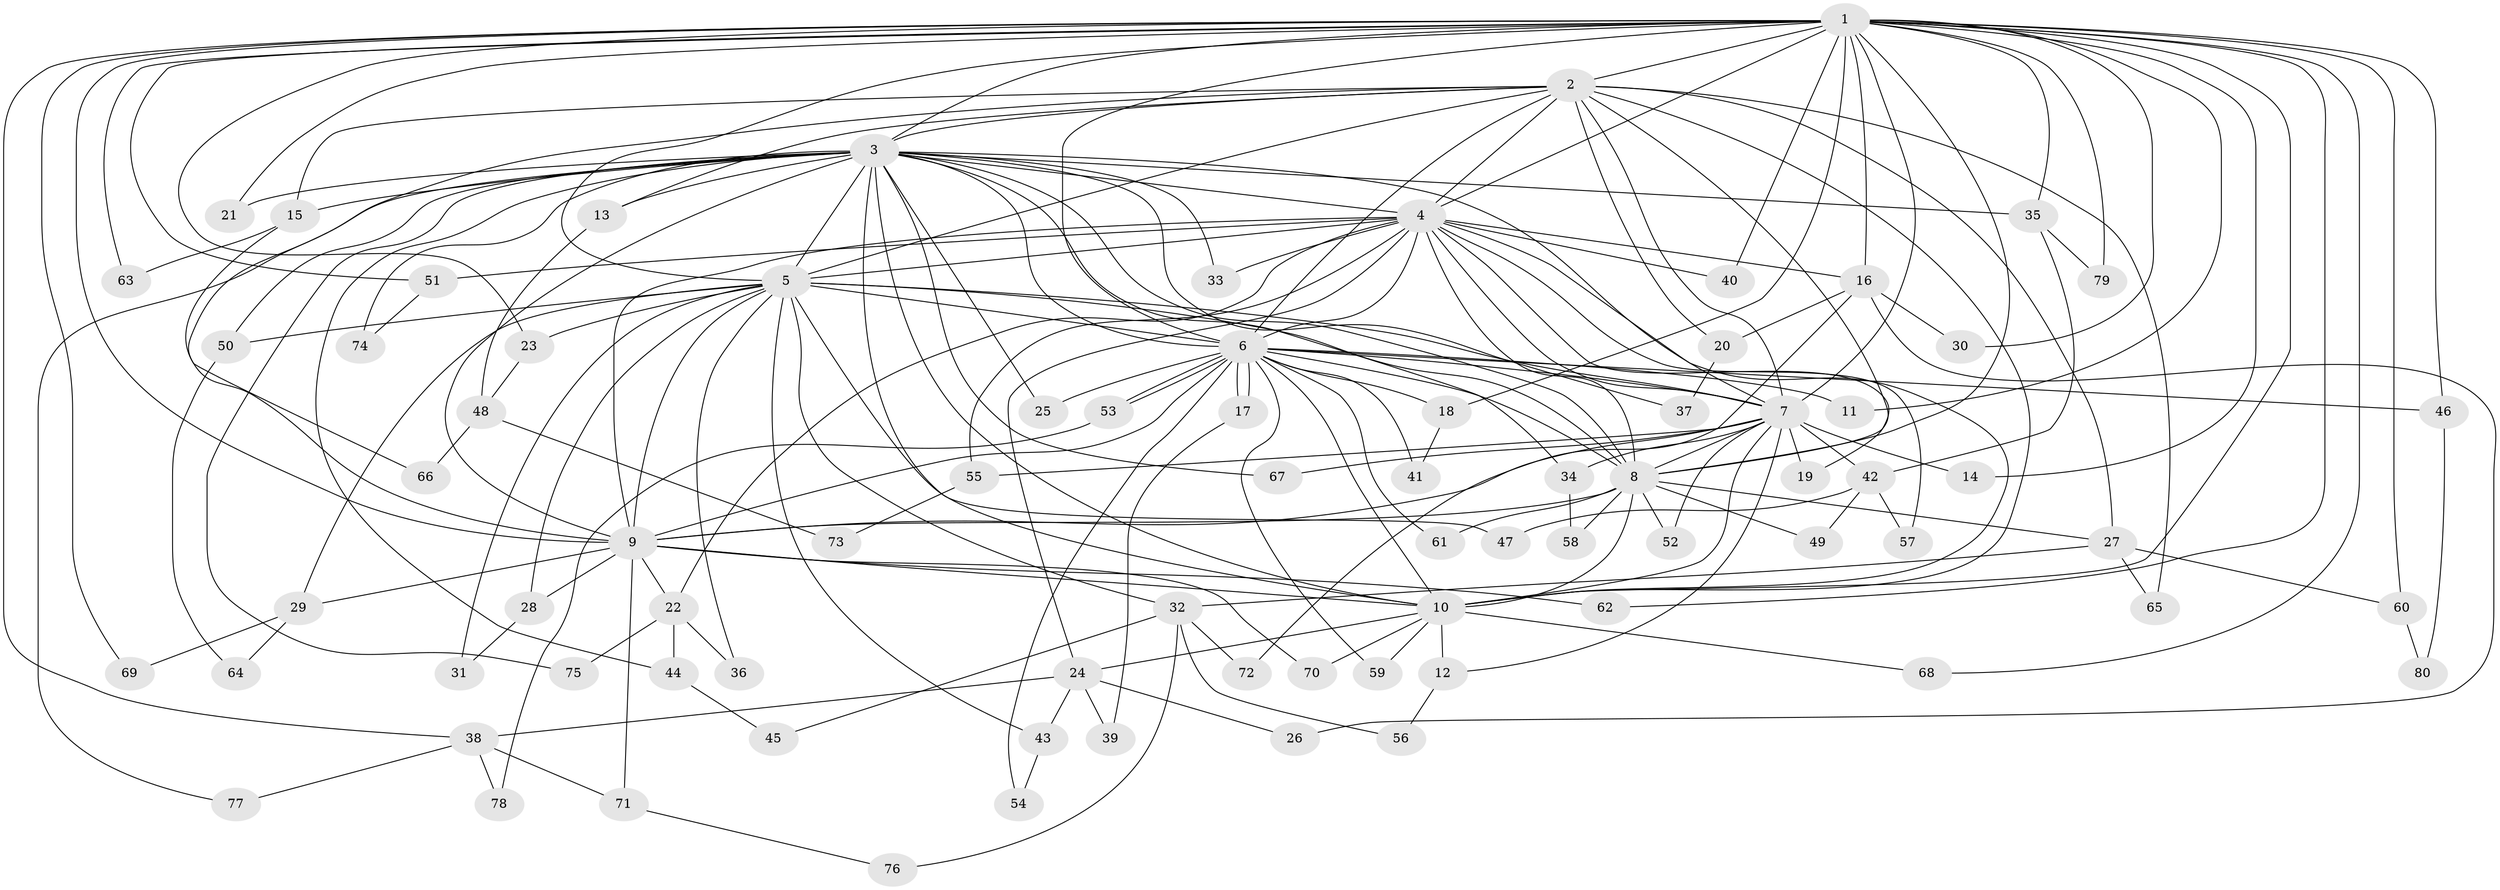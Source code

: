 // Generated by graph-tools (version 1.1) at 2025/01/03/09/25 03:01:27]
// undirected, 80 vertices, 185 edges
graph export_dot {
graph [start="1"]
  node [color=gray90,style=filled];
  1;
  2;
  3;
  4;
  5;
  6;
  7;
  8;
  9;
  10;
  11;
  12;
  13;
  14;
  15;
  16;
  17;
  18;
  19;
  20;
  21;
  22;
  23;
  24;
  25;
  26;
  27;
  28;
  29;
  30;
  31;
  32;
  33;
  34;
  35;
  36;
  37;
  38;
  39;
  40;
  41;
  42;
  43;
  44;
  45;
  46;
  47;
  48;
  49;
  50;
  51;
  52;
  53;
  54;
  55;
  56;
  57;
  58;
  59;
  60;
  61;
  62;
  63;
  64;
  65;
  66;
  67;
  68;
  69;
  70;
  71;
  72;
  73;
  74;
  75;
  76;
  77;
  78;
  79;
  80;
  1 -- 2;
  1 -- 3;
  1 -- 4;
  1 -- 5;
  1 -- 6;
  1 -- 7;
  1 -- 8;
  1 -- 9;
  1 -- 10;
  1 -- 11;
  1 -- 14;
  1 -- 16;
  1 -- 18;
  1 -- 21;
  1 -- 23;
  1 -- 30;
  1 -- 35;
  1 -- 38;
  1 -- 40;
  1 -- 46;
  1 -- 51;
  1 -- 60;
  1 -- 62;
  1 -- 63;
  1 -- 68;
  1 -- 69;
  1 -- 79;
  2 -- 3;
  2 -- 4;
  2 -- 5;
  2 -- 6;
  2 -- 7;
  2 -- 8;
  2 -- 9;
  2 -- 10;
  2 -- 13;
  2 -- 15;
  2 -- 20;
  2 -- 27;
  2 -- 65;
  3 -- 4;
  3 -- 5;
  3 -- 6;
  3 -- 7;
  3 -- 8;
  3 -- 9;
  3 -- 10;
  3 -- 13;
  3 -- 15;
  3 -- 21;
  3 -- 25;
  3 -- 33;
  3 -- 34;
  3 -- 35;
  3 -- 37;
  3 -- 44;
  3 -- 47;
  3 -- 50;
  3 -- 67;
  3 -- 74;
  3 -- 75;
  3 -- 77;
  4 -- 5;
  4 -- 6;
  4 -- 7;
  4 -- 8;
  4 -- 9;
  4 -- 10;
  4 -- 16;
  4 -- 19;
  4 -- 22;
  4 -- 24;
  4 -- 33;
  4 -- 40;
  4 -- 51;
  4 -- 55;
  4 -- 57;
  5 -- 6;
  5 -- 7;
  5 -- 8;
  5 -- 9;
  5 -- 10;
  5 -- 23;
  5 -- 28;
  5 -- 29;
  5 -- 31;
  5 -- 32;
  5 -- 36;
  5 -- 43;
  5 -- 50;
  6 -- 7;
  6 -- 8;
  6 -- 9;
  6 -- 10;
  6 -- 11;
  6 -- 17;
  6 -- 17;
  6 -- 18;
  6 -- 25;
  6 -- 41;
  6 -- 46;
  6 -- 53;
  6 -- 53;
  6 -- 54;
  6 -- 59;
  6 -- 61;
  7 -- 8;
  7 -- 9;
  7 -- 10;
  7 -- 12;
  7 -- 14;
  7 -- 19;
  7 -- 34;
  7 -- 42;
  7 -- 52;
  7 -- 55;
  7 -- 67;
  8 -- 9;
  8 -- 10;
  8 -- 27;
  8 -- 49;
  8 -- 52;
  8 -- 58;
  8 -- 61;
  9 -- 10;
  9 -- 22;
  9 -- 28;
  9 -- 29;
  9 -- 62;
  9 -- 70;
  9 -- 71;
  10 -- 12;
  10 -- 24;
  10 -- 59;
  10 -- 68;
  10 -- 70;
  12 -- 56;
  13 -- 48;
  15 -- 63;
  15 -- 66;
  16 -- 20;
  16 -- 26;
  16 -- 30;
  16 -- 72;
  17 -- 39;
  18 -- 41;
  20 -- 37;
  22 -- 36;
  22 -- 44;
  22 -- 75;
  23 -- 48;
  24 -- 26;
  24 -- 38;
  24 -- 39;
  24 -- 43;
  27 -- 32;
  27 -- 60;
  27 -- 65;
  28 -- 31;
  29 -- 64;
  29 -- 69;
  32 -- 45;
  32 -- 56;
  32 -- 72;
  32 -- 76;
  34 -- 58;
  35 -- 42;
  35 -- 79;
  38 -- 71;
  38 -- 77;
  38 -- 78;
  42 -- 47;
  42 -- 49;
  42 -- 57;
  43 -- 54;
  44 -- 45;
  46 -- 80;
  48 -- 66;
  48 -- 73;
  50 -- 64;
  51 -- 74;
  53 -- 78;
  55 -- 73;
  60 -- 80;
  71 -- 76;
}
